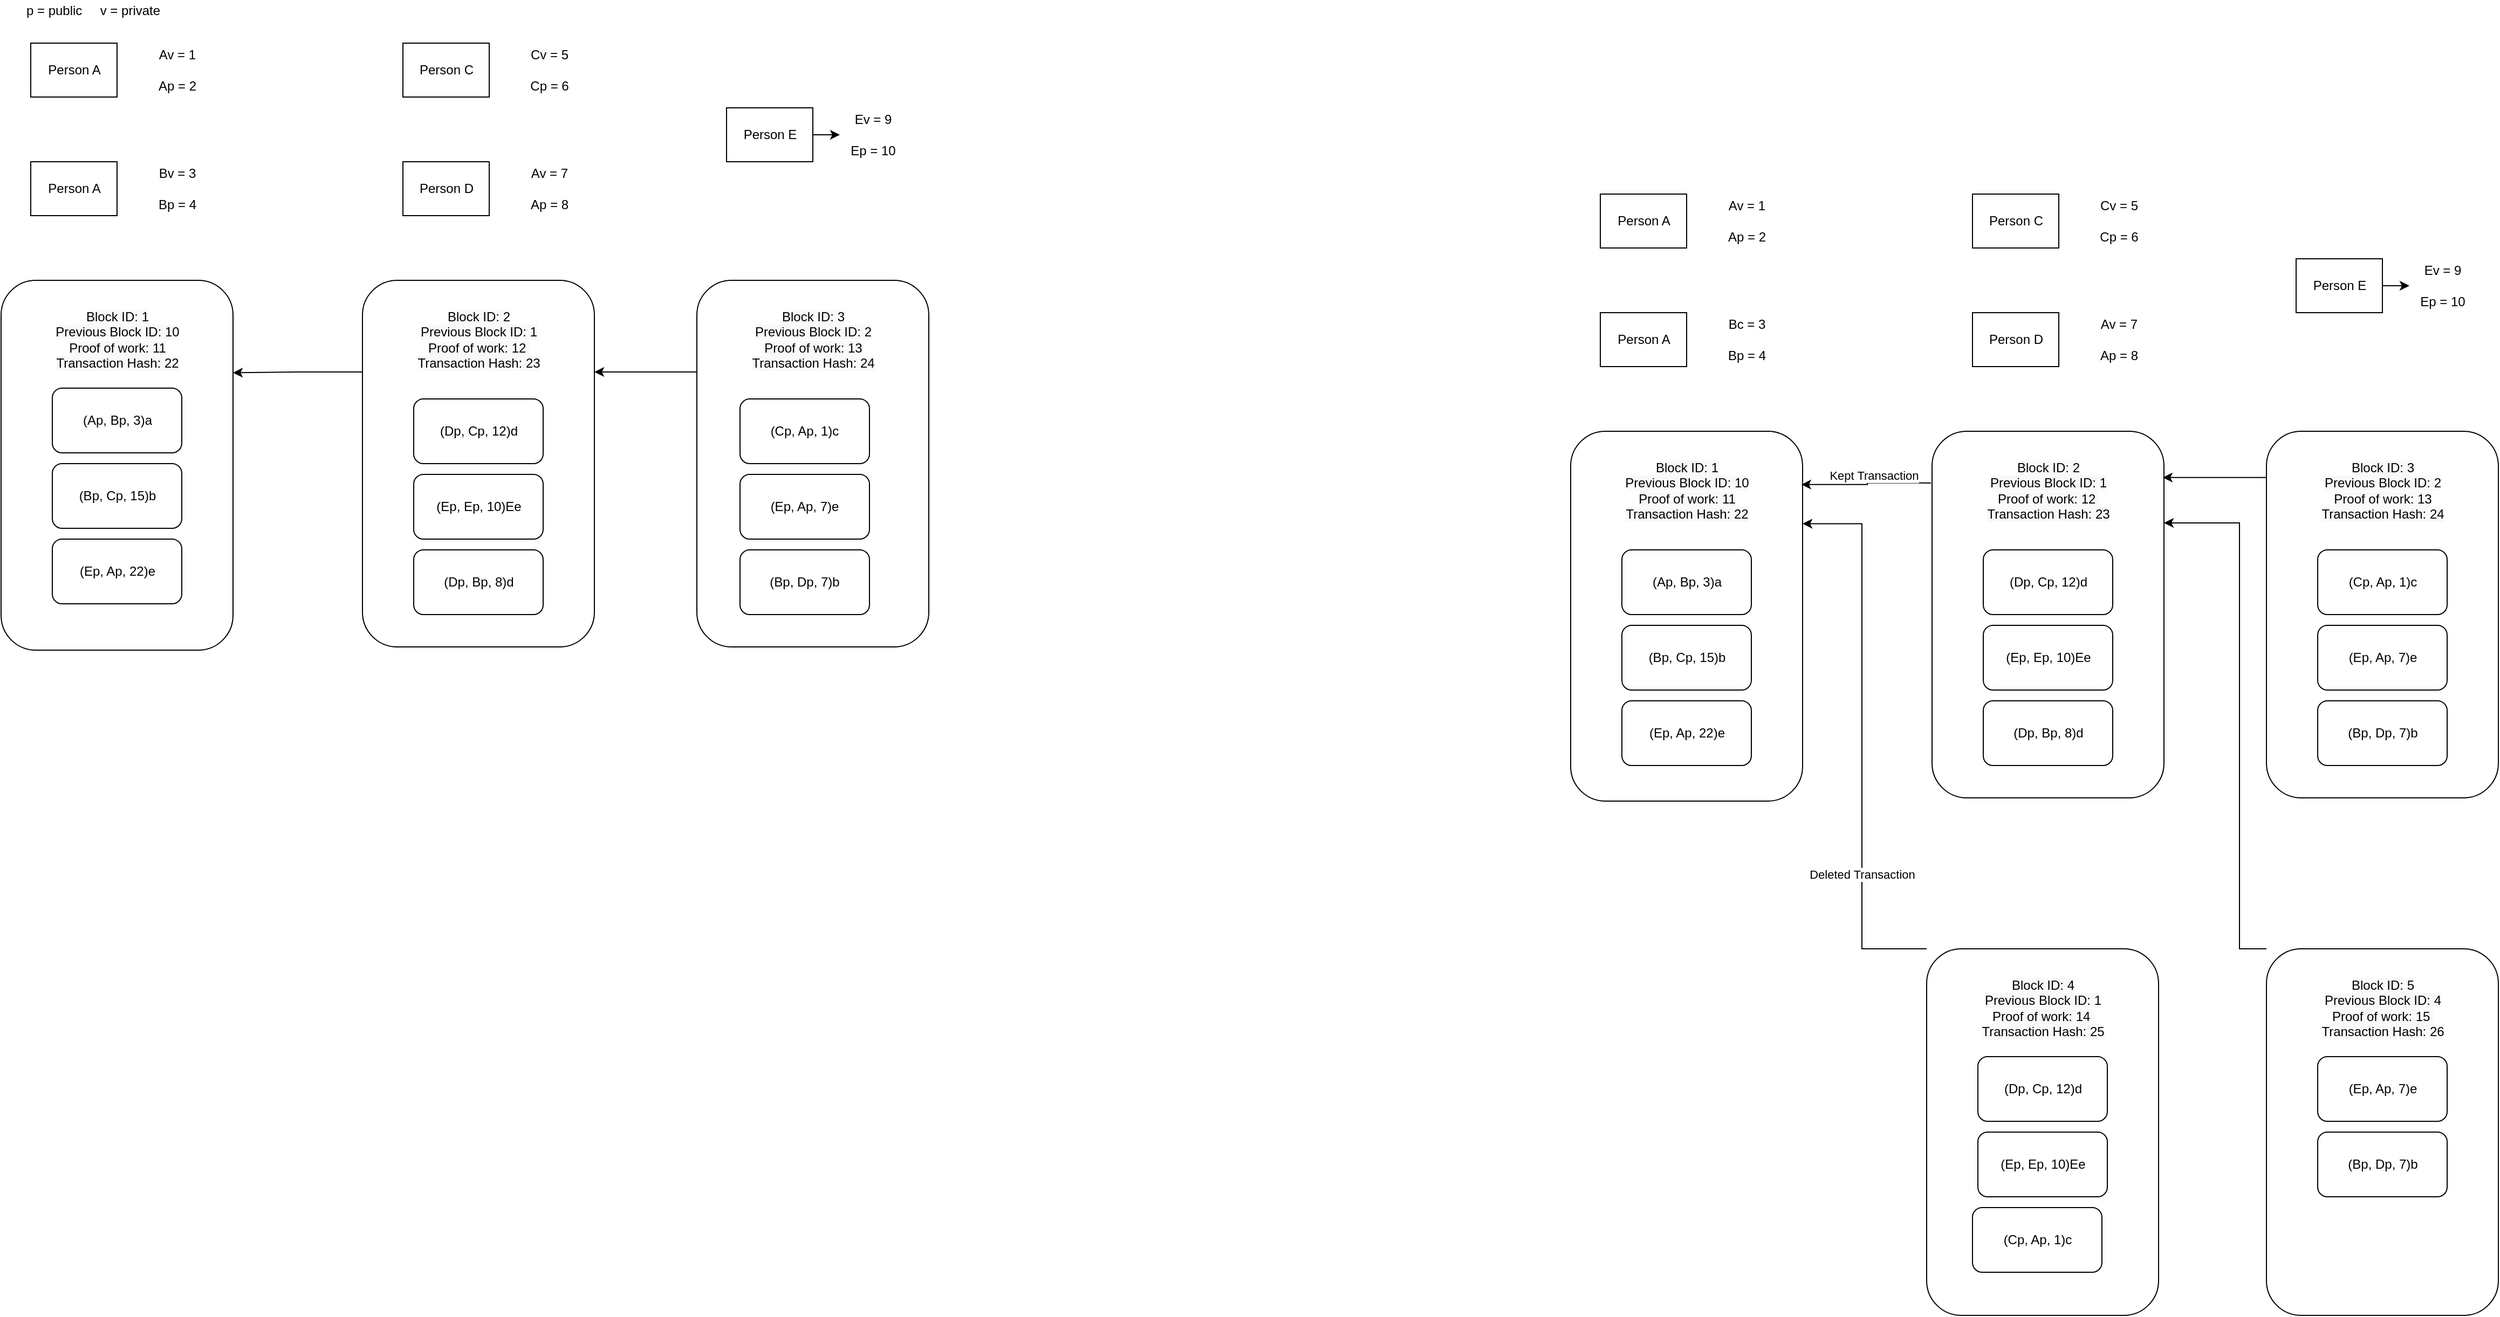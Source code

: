 <mxfile version="17.2.4" type="device"><diagram id="esl3SIWK9wzTaJcVB8DP" name="Page-1"><mxGraphModel dx="2017" dy="2406" grid="1" gridSize="10" guides="1" tooltips="1" connect="1" arrows="1" fold="1" page="1" pageScale="1" pageWidth="850" pageHeight="1100" math="0" shadow="0"><root><mxCell id="0"/><mxCell id="1" parent="0"/><mxCell id="A70os_nS2OeikFC3RXGO-1" value="" style="rounded=1;whiteSpace=wrap;html=1;rotation=0;" vertex="1" parent="1"><mxGeometry x="185" y="560" width="215" height="343" as="geometry"/></mxCell><mxCell id="A70os_nS2OeikFC3RXGO-6" value="&lt;span style=&quot;color: rgb(0 , 0 , 0) ; font-family: &amp;#34;helvetica&amp;#34; ; font-size: 12px ; font-style: normal ; font-weight: 400 ; letter-spacing: normal ; text-align: center ; text-indent: 0px ; text-transform: none ; word-spacing: 0px ; background-color: rgb(248 , 249 , 250) ; display: inline ; float: none&quot;&gt;Block ID: 1&lt;/span&gt;&lt;br style=&quot;color: rgb(0 , 0 , 0) ; font-family: &amp;#34;helvetica&amp;#34; ; font-size: 12px ; font-style: normal ; font-weight: 400 ; letter-spacing: normal ; text-align: center ; text-indent: 0px ; text-transform: none ; word-spacing: 0px ; background-color: rgb(248 , 249 , 250)&quot;&gt;&lt;span style=&quot;color: rgb(0 , 0 , 0) ; font-family: &amp;#34;helvetica&amp;#34; ; font-size: 12px ; font-style: normal ; font-weight: 400 ; letter-spacing: normal ; text-align: center ; text-indent: 0px ; text-transform: none ; word-spacing: 0px ; background-color: rgb(248 , 249 , 250) ; display: inline ; float: none&quot;&gt;Previous Block ID: 10&lt;/span&gt;&lt;br style=&quot;color: rgb(0 , 0 , 0) ; font-family: &amp;#34;helvetica&amp;#34; ; font-size: 12px ; font-style: normal ; font-weight: 400 ; letter-spacing: normal ; text-align: center ; text-indent: 0px ; text-transform: none ; word-spacing: 0px ; background-color: rgb(248 , 249 , 250)&quot;&gt;&lt;span style=&quot;color: rgb(0 , 0 , 0) ; font-family: &amp;#34;helvetica&amp;#34; ; font-size: 12px ; font-style: normal ; font-weight: 400 ; letter-spacing: normal ; text-align: center ; text-indent: 0px ; text-transform: none ; word-spacing: 0px ; background-color: rgb(248 , 249 , 250) ; display: inline ; float: none&quot;&gt;Proof of work: 11&lt;/span&gt;&lt;br style=&quot;color: rgb(0 , 0 , 0) ; font-family: &amp;#34;helvetica&amp;#34; ; font-size: 12px ; font-style: normal ; font-weight: 400 ; letter-spacing: normal ; text-align: center ; text-indent: 0px ; text-transform: none ; word-spacing: 0px ; background-color: rgb(248 , 249 , 250)&quot;&gt;&lt;span style=&quot;color: rgb(0 , 0 , 0) ; font-family: &amp;#34;helvetica&amp;#34; ; font-size: 12px ; font-style: normal ; font-weight: 400 ; letter-spacing: normal ; text-align: center ; text-indent: 0px ; text-transform: none ; word-spacing: 0px ; background-color: rgb(248 , 249 , 250) ; display: inline ; float: none&quot;&gt;Transaction Hash: 22&lt;/span&gt;" style="text;html=1;strokeColor=none;fillColor=none;align=center;verticalAlign=middle;whiteSpace=wrap;rounded=0;" vertex="1" parent="1"><mxGeometry x="202.5" y="570" width="180" height="90" as="geometry"/></mxCell><mxCell id="A70os_nS2OeikFC3RXGO-72" style="edgeStyle=orthogonalEdgeStyle;rounded=0;orthogonalLoop=1;jettySize=auto;html=1;exitX=0;exitY=0.25;exitDx=0;exitDy=0;entryX=1;entryY=0.25;entryDx=0;entryDy=0;" edge="1" parent="1" source="A70os_nS2OeikFC3RXGO-7" target="A70os_nS2OeikFC3RXGO-1"><mxGeometry relative="1" as="geometry"><Array as="points"/></mxGeometry></mxCell><mxCell id="A70os_nS2OeikFC3RXGO-7" value="" style="rounded=1;whiteSpace=wrap;html=1;rotation=0;" vertex="1" parent="1"><mxGeometry x="520" y="560" width="215" height="340" as="geometry"/></mxCell><mxCell id="A70os_nS2OeikFC3RXGO-12" value="&lt;span style=&quot;color: rgb(0 , 0 , 0) ; font-family: &amp;#34;helvetica&amp;#34; ; font-size: 12px ; font-style: normal ; font-weight: 400 ; letter-spacing: normal ; text-align: center ; text-indent: 0px ; text-transform: none ; word-spacing: 0px ; background-color: rgb(248 , 249 , 250) ; display: inline ; float: none&quot;&gt;Block ID: 2&lt;/span&gt;&lt;br style=&quot;color: rgb(0 , 0 , 0) ; font-family: &amp;#34;helvetica&amp;#34; ; font-size: 12px ; font-style: normal ; font-weight: 400 ; letter-spacing: normal ; text-align: center ; text-indent: 0px ; text-transform: none ; word-spacing: 0px ; background-color: rgb(248 , 249 , 250)&quot;&gt;&lt;span style=&quot;color: rgb(0 , 0 , 0) ; font-family: &amp;#34;helvetica&amp;#34; ; font-size: 12px ; font-style: normal ; font-weight: 400 ; letter-spacing: normal ; text-align: center ; text-indent: 0px ; text-transform: none ; word-spacing: 0px ; background-color: rgb(248 , 249 , 250) ; display: inline ; float: none&quot;&gt;Previous Block ID: 1&lt;/span&gt;&lt;br style=&quot;color: rgb(0 , 0 , 0) ; font-family: &amp;#34;helvetica&amp;#34; ; font-size: 12px ; font-style: normal ; font-weight: 400 ; letter-spacing: normal ; text-align: center ; text-indent: 0px ; text-transform: none ; word-spacing: 0px ; background-color: rgb(248 , 249 , 250)&quot;&gt;&lt;span style=&quot;color: rgb(0 , 0 , 0) ; font-family: &amp;#34;helvetica&amp;#34; ; font-size: 12px ; font-style: normal ; font-weight: 400 ; letter-spacing: normal ; text-align: center ; text-indent: 0px ; text-transform: none ; word-spacing: 0px ; background-color: rgb(248 , 249 , 250) ; display: inline ; float: none&quot;&gt;Proof of work: 12&amp;nbsp;&lt;/span&gt;&lt;br style=&quot;color: rgb(0 , 0 , 0) ; font-family: &amp;#34;helvetica&amp;#34; ; font-size: 12px ; font-style: normal ; font-weight: 400 ; letter-spacing: normal ; text-align: center ; text-indent: 0px ; text-transform: none ; word-spacing: 0px ; background-color: rgb(248 , 249 , 250)&quot;&gt;&lt;span style=&quot;color: rgb(0 , 0 , 0) ; font-family: &amp;#34;helvetica&amp;#34; ; font-size: 12px ; font-style: normal ; font-weight: 400 ; letter-spacing: normal ; text-align: center ; text-indent: 0px ; text-transform: none ; word-spacing: 0px ; background-color: rgb(248 , 249 , 250) ; display: inline ; float: none&quot;&gt;Transaction Hash: 23&lt;/span&gt;" style="text;html=1;strokeColor=none;fillColor=none;align=center;verticalAlign=middle;whiteSpace=wrap;rounded=0;" vertex="1" parent="1"><mxGeometry x="537.5" y="570" width="180" height="90" as="geometry"/></mxCell><mxCell id="A70os_nS2OeikFC3RXGO-73" style="edgeStyle=orthogonalEdgeStyle;rounded=0;orthogonalLoop=1;jettySize=auto;html=1;exitX=0;exitY=0.25;exitDx=0;exitDy=0;entryX=1;entryY=0.25;entryDx=0;entryDy=0;" edge="1" parent="1" source="A70os_nS2OeikFC3RXGO-13" target="A70os_nS2OeikFC3RXGO-7"><mxGeometry relative="1" as="geometry"><Array as="points"/></mxGeometry></mxCell><mxCell id="A70os_nS2OeikFC3RXGO-13" value="" style="rounded=1;whiteSpace=wrap;html=1;rotation=0;" vertex="1" parent="1"><mxGeometry x="830" y="560" width="215" height="340" as="geometry"/></mxCell><mxCell id="A70os_nS2OeikFC3RXGO-18" value="&lt;span style=&quot;color: rgb(0 , 0 , 0) ; font-family: &amp;#34;helvetica&amp;#34; ; font-size: 12px ; font-style: normal ; font-weight: 400 ; letter-spacing: normal ; text-align: center ; text-indent: 0px ; text-transform: none ; word-spacing: 0px ; background-color: rgb(248 , 249 , 250) ; display: inline ; float: none&quot;&gt;Block ID: 3&lt;/span&gt;&lt;br style=&quot;color: rgb(0 , 0 , 0) ; font-family: &amp;#34;helvetica&amp;#34; ; font-size: 12px ; font-style: normal ; font-weight: 400 ; letter-spacing: normal ; text-align: center ; text-indent: 0px ; text-transform: none ; word-spacing: 0px ; background-color: rgb(248 , 249 , 250)&quot;&gt;&lt;span style=&quot;color: rgb(0 , 0 , 0) ; font-family: &amp;#34;helvetica&amp;#34; ; font-size: 12px ; font-style: normal ; font-weight: 400 ; letter-spacing: normal ; text-align: center ; text-indent: 0px ; text-transform: none ; word-spacing: 0px ; background-color: rgb(248 , 249 , 250) ; display: inline ; float: none&quot;&gt;Previous Block ID: 2&lt;/span&gt;&lt;br style=&quot;color: rgb(0 , 0 , 0) ; font-family: &amp;#34;helvetica&amp;#34; ; font-size: 12px ; font-style: normal ; font-weight: 400 ; letter-spacing: normal ; text-align: center ; text-indent: 0px ; text-transform: none ; word-spacing: 0px ; background-color: rgb(248 , 249 , 250)&quot;&gt;&lt;span style=&quot;color: rgb(0 , 0 , 0) ; font-family: &amp;#34;helvetica&amp;#34; ; font-size: 12px ; font-style: normal ; font-weight: 400 ; letter-spacing: normal ; text-align: center ; text-indent: 0px ; text-transform: none ; word-spacing: 0px ; background-color: rgb(248 , 249 , 250) ; display: inline ; float: none&quot;&gt;Proof of work: 13&lt;/span&gt;&lt;br style=&quot;color: rgb(0 , 0 , 0) ; font-family: &amp;#34;helvetica&amp;#34; ; font-size: 12px ; font-style: normal ; font-weight: 400 ; letter-spacing: normal ; text-align: center ; text-indent: 0px ; text-transform: none ; word-spacing: 0px ; background-color: rgb(248 , 249 , 250)&quot;&gt;&lt;span style=&quot;color: rgb(0 , 0 , 0) ; font-family: &amp;#34;helvetica&amp;#34; ; font-size: 12px ; font-style: normal ; font-weight: 400 ; letter-spacing: normal ; text-align: center ; text-indent: 0px ; text-transform: none ; word-spacing: 0px ; background-color: rgb(248 , 249 , 250) ; display: inline ; float: none&quot;&gt;Transaction Hash: 24&lt;/span&gt;" style="text;html=1;strokeColor=none;fillColor=none;align=center;verticalAlign=middle;whiteSpace=wrap;rounded=0;" vertex="1" parent="1"><mxGeometry x="847.5" y="570" width="180" height="90" as="geometry"/></mxCell><mxCell id="A70os_nS2OeikFC3RXGO-19" value="Person A" style="rounded=0;whiteSpace=wrap;html=1;" vertex="1" parent="1"><mxGeometry x="212.5" y="340" width="80" height="50" as="geometry"/></mxCell><mxCell id="A70os_nS2OeikFC3RXGO-20" value="Person A" style="rounded=0;whiteSpace=wrap;html=1;" vertex="1" parent="1"><mxGeometry x="212.5" y="450" width="80" height="50" as="geometry"/></mxCell><mxCell id="A70os_nS2OeikFC3RXGO-21" value="Av = 1&lt;br&gt;&lt;br&gt;Ap = 2" style="text;html=1;align=center;verticalAlign=middle;resizable=0;points=[];autosize=1;strokeColor=none;fillColor=none;" vertex="1" parent="1"><mxGeometry x="322.5" y="340" width="50" height="50" as="geometry"/></mxCell><mxCell id="A70os_nS2OeikFC3RXGO-22" value="Bv = 3&lt;br&gt;&lt;br&gt;Bp = 4" style="text;html=1;align=center;verticalAlign=middle;resizable=0;points=[];autosize=1;strokeColor=none;fillColor=none;" vertex="1" parent="1"><mxGeometry x="322.5" y="450" width="50" height="50" as="geometry"/></mxCell><mxCell id="A70os_nS2OeikFC3RXGO-24" value="Person C" style="rounded=0;whiteSpace=wrap;html=1;" vertex="1" parent="1"><mxGeometry x="557.5" y="340" width="80" height="50" as="geometry"/></mxCell><mxCell id="A70os_nS2OeikFC3RXGO-25" value="Cv = 5&lt;br&gt;&lt;br&gt;Cp = 6" style="text;html=1;align=center;verticalAlign=middle;resizable=0;points=[];autosize=1;strokeColor=none;fillColor=none;" vertex="1" parent="1"><mxGeometry x="667.5" y="340" width="50" height="50" as="geometry"/></mxCell><mxCell id="A70os_nS2OeikFC3RXGO-26" value="Person D" style="rounded=0;whiteSpace=wrap;html=1;" vertex="1" parent="1"><mxGeometry x="557.5" y="450" width="80" height="50" as="geometry"/></mxCell><mxCell id="A70os_nS2OeikFC3RXGO-27" value="Av = 7&lt;br&gt;&lt;br&gt;Ap = 8" style="text;html=1;align=center;verticalAlign=middle;resizable=0;points=[];autosize=1;strokeColor=none;fillColor=none;" vertex="1" parent="1"><mxGeometry x="667.5" y="450" width="50" height="50" as="geometry"/></mxCell><mxCell id="A70os_nS2OeikFC3RXGO-31" value="" style="edgeStyle=orthogonalEdgeStyle;rounded=0;orthogonalLoop=1;jettySize=auto;html=1;" edge="1" parent="1" source="A70os_nS2OeikFC3RXGO-29" target="A70os_nS2OeikFC3RXGO-30"><mxGeometry relative="1" as="geometry"/></mxCell><mxCell id="A70os_nS2OeikFC3RXGO-29" value="Person E" style="rounded=0;whiteSpace=wrap;html=1;" vertex="1" parent="1"><mxGeometry x="857.5" y="400" width="80" height="50" as="geometry"/></mxCell><mxCell id="A70os_nS2OeikFC3RXGO-30" value="Ev = 9&lt;br&gt;&lt;br&gt;Ep = 10" style="text;html=1;align=center;verticalAlign=middle;resizable=0;points=[];autosize=1;strokeColor=none;fillColor=none;" vertex="1" parent="1"><mxGeometry x="962.5" y="400" width="60" height="50" as="geometry"/></mxCell><mxCell id="A70os_nS2OeikFC3RXGO-32" value="" style="rounded=1;whiteSpace=wrap;html=1;rotation=0;" vertex="1" parent="1"><mxGeometry x="1640" y="700" width="215" height="343" as="geometry"/></mxCell><mxCell id="A70os_nS2OeikFC3RXGO-33" value="(Ap, Bp, 3)a" style="rounded=1;whiteSpace=wrap;html=1;" vertex="1" parent="1"><mxGeometry x="1687.5" y="810" width="120" height="60" as="geometry"/></mxCell><mxCell id="A70os_nS2OeikFC3RXGO-34" value="(Bp, Cp, 15)b" style="rounded=1;whiteSpace=wrap;html=1;" vertex="1" parent="1"><mxGeometry x="1687.5" y="880" width="120" height="60" as="geometry"/></mxCell><mxCell id="A70os_nS2OeikFC3RXGO-35" value="(Ep, Ap, 22)e" style="rounded=1;whiteSpace=wrap;html=1;" vertex="1" parent="1"><mxGeometry x="1687.5" y="950" width="120" height="60" as="geometry"/></mxCell><mxCell id="A70os_nS2OeikFC3RXGO-36" value="&lt;span style=&quot;color: rgb(0 , 0 , 0) ; font-family: &amp;#34;helvetica&amp;#34; ; font-size: 12px ; font-style: normal ; font-weight: 400 ; letter-spacing: normal ; text-align: center ; text-indent: 0px ; text-transform: none ; word-spacing: 0px ; background-color: rgb(248 , 249 , 250) ; display: inline ; float: none&quot;&gt;Block ID: 1&lt;/span&gt;&lt;br style=&quot;color: rgb(0 , 0 , 0) ; font-family: &amp;#34;helvetica&amp;#34; ; font-size: 12px ; font-style: normal ; font-weight: 400 ; letter-spacing: normal ; text-align: center ; text-indent: 0px ; text-transform: none ; word-spacing: 0px ; background-color: rgb(248 , 249 , 250)&quot;&gt;&lt;span style=&quot;color: rgb(0 , 0 , 0) ; font-family: &amp;#34;helvetica&amp;#34; ; font-size: 12px ; font-style: normal ; font-weight: 400 ; letter-spacing: normal ; text-align: center ; text-indent: 0px ; text-transform: none ; word-spacing: 0px ; background-color: rgb(248 , 249 , 250) ; display: inline ; float: none&quot;&gt;Previous Block ID: 10&lt;/span&gt;&lt;br style=&quot;color: rgb(0 , 0 , 0) ; font-family: &amp;#34;helvetica&amp;#34; ; font-size: 12px ; font-style: normal ; font-weight: 400 ; letter-spacing: normal ; text-align: center ; text-indent: 0px ; text-transform: none ; word-spacing: 0px ; background-color: rgb(248 , 249 , 250)&quot;&gt;&lt;span style=&quot;color: rgb(0 , 0 , 0) ; font-family: &amp;#34;helvetica&amp;#34; ; font-size: 12px ; font-style: normal ; font-weight: 400 ; letter-spacing: normal ; text-align: center ; text-indent: 0px ; text-transform: none ; word-spacing: 0px ; background-color: rgb(248 , 249 , 250) ; display: inline ; float: none&quot;&gt;Proof of work: 11&lt;/span&gt;&lt;br style=&quot;color: rgb(0 , 0 , 0) ; font-family: &amp;#34;helvetica&amp;#34; ; font-size: 12px ; font-style: normal ; font-weight: 400 ; letter-spacing: normal ; text-align: center ; text-indent: 0px ; text-transform: none ; word-spacing: 0px ; background-color: rgb(248 , 249 , 250)&quot;&gt;&lt;span style=&quot;color: rgb(0 , 0 , 0) ; font-family: &amp;#34;helvetica&amp;#34; ; font-size: 12px ; font-style: normal ; font-weight: 400 ; letter-spacing: normal ; text-align: center ; text-indent: 0px ; text-transform: none ; word-spacing: 0px ; background-color: rgb(248 , 249 , 250) ; display: inline ; float: none&quot;&gt;Transaction Hash: 22&lt;/span&gt;" style="text;html=1;strokeColor=none;fillColor=none;align=center;verticalAlign=middle;whiteSpace=wrap;rounded=0;" vertex="1" parent="1"><mxGeometry x="1657.5" y="710" width="180" height="90" as="geometry"/></mxCell><mxCell id="A70os_nS2OeikFC3RXGO-69" style="edgeStyle=orthogonalEdgeStyle;rounded=0;orthogonalLoop=1;jettySize=auto;html=1;exitX=-0.005;exitY=0.141;exitDx=0;exitDy=0;entryX=0.995;entryY=0.144;entryDx=0;entryDy=0;entryPerimeter=0;exitPerimeter=0;" edge="1" parent="1" source="A70os_nS2OeikFC3RXGO-37" target="A70os_nS2OeikFC3RXGO-32"><mxGeometry relative="1" as="geometry"><Array as="points"/></mxGeometry></mxCell><mxCell id="A70os_nS2OeikFC3RXGO-75" value="Kept Transaction" style="edgeLabel;html=1;align=center;verticalAlign=middle;resizable=0;points=[];" vertex="1" connectable="0" parent="A70os_nS2OeikFC3RXGO-69"><mxGeometry x="0.123" y="-7" relative="1" as="geometry"><mxPoint x="13" y="-2" as="offset"/></mxGeometry></mxCell><mxCell id="A70os_nS2OeikFC3RXGO-37" value="" style="rounded=1;whiteSpace=wrap;html=1;rotation=0;" vertex="1" parent="1"><mxGeometry x="1975" y="700" width="215" height="340" as="geometry"/></mxCell><mxCell id="A70os_nS2OeikFC3RXGO-38" value="(Dp, Cp, 12)d" style="rounded=1;whiteSpace=wrap;html=1;" vertex="1" parent="1"><mxGeometry x="2022.5" y="810" width="120" height="60" as="geometry"/></mxCell><mxCell id="A70os_nS2OeikFC3RXGO-39" value="(Ep, Ep, 10)Ee" style="rounded=1;whiteSpace=wrap;html=1;" vertex="1" parent="1"><mxGeometry x="2022.5" y="880" width="120" height="60" as="geometry"/></mxCell><mxCell id="A70os_nS2OeikFC3RXGO-40" value="(Dp, Bp, 8)d" style="rounded=1;whiteSpace=wrap;html=1;" vertex="1" parent="1"><mxGeometry x="2022.5" y="950" width="120" height="60" as="geometry"/></mxCell><mxCell id="A70os_nS2OeikFC3RXGO-41" value="&lt;span style=&quot;color: rgb(0 , 0 , 0) ; font-family: &amp;#34;helvetica&amp;#34; ; font-size: 12px ; font-style: normal ; font-weight: 400 ; letter-spacing: normal ; text-align: center ; text-indent: 0px ; text-transform: none ; word-spacing: 0px ; background-color: rgb(248 , 249 , 250) ; display: inline ; float: none&quot;&gt;Block ID: 2&lt;/span&gt;&lt;br style=&quot;color: rgb(0 , 0 , 0) ; font-family: &amp;#34;helvetica&amp;#34; ; font-size: 12px ; font-style: normal ; font-weight: 400 ; letter-spacing: normal ; text-align: center ; text-indent: 0px ; text-transform: none ; word-spacing: 0px ; background-color: rgb(248 , 249 , 250)&quot;&gt;&lt;span style=&quot;color: rgb(0 , 0 , 0) ; font-family: &amp;#34;helvetica&amp;#34; ; font-size: 12px ; font-style: normal ; font-weight: 400 ; letter-spacing: normal ; text-align: center ; text-indent: 0px ; text-transform: none ; word-spacing: 0px ; background-color: rgb(248 , 249 , 250) ; display: inline ; float: none&quot;&gt;Previous Block ID: 1&lt;/span&gt;&lt;br style=&quot;color: rgb(0 , 0 , 0) ; font-family: &amp;#34;helvetica&amp;#34; ; font-size: 12px ; font-style: normal ; font-weight: 400 ; letter-spacing: normal ; text-align: center ; text-indent: 0px ; text-transform: none ; word-spacing: 0px ; background-color: rgb(248 , 249 , 250)&quot;&gt;&lt;span style=&quot;color: rgb(0 , 0 , 0) ; font-family: &amp;#34;helvetica&amp;#34; ; font-size: 12px ; font-style: normal ; font-weight: 400 ; letter-spacing: normal ; text-align: center ; text-indent: 0px ; text-transform: none ; word-spacing: 0px ; background-color: rgb(248 , 249 , 250) ; display: inline ; float: none&quot;&gt;Proof of work: 12&amp;nbsp;&lt;/span&gt;&lt;br style=&quot;color: rgb(0 , 0 , 0) ; font-family: &amp;#34;helvetica&amp;#34; ; font-size: 12px ; font-style: normal ; font-weight: 400 ; letter-spacing: normal ; text-align: center ; text-indent: 0px ; text-transform: none ; word-spacing: 0px ; background-color: rgb(248 , 249 , 250)&quot;&gt;&lt;span style=&quot;color: rgb(0 , 0 , 0) ; font-family: &amp;#34;helvetica&amp;#34; ; font-size: 12px ; font-style: normal ; font-weight: 400 ; letter-spacing: normal ; text-align: center ; text-indent: 0px ; text-transform: none ; word-spacing: 0px ; background-color: rgb(248 , 249 , 250) ; display: inline ; float: none&quot;&gt;Transaction Hash: 23&lt;/span&gt;" style="text;html=1;strokeColor=none;fillColor=none;align=center;verticalAlign=middle;whiteSpace=wrap;rounded=0;" vertex="1" parent="1"><mxGeometry x="1992.5" y="710" width="180" height="90" as="geometry"/></mxCell><mxCell id="A70os_nS2OeikFC3RXGO-71" style="edgeStyle=orthogonalEdgeStyle;rounded=0;orthogonalLoop=1;jettySize=auto;html=1;exitX=0;exitY=0.126;exitDx=0;exitDy=0;entryX=0.995;entryY=0.126;entryDx=0;entryDy=0;entryPerimeter=0;exitPerimeter=0;" edge="1" parent="1" source="A70os_nS2OeikFC3RXGO-42" target="A70os_nS2OeikFC3RXGO-37"><mxGeometry relative="1" as="geometry"/></mxCell><mxCell id="A70os_nS2OeikFC3RXGO-42" value="" style="rounded=1;whiteSpace=wrap;html=1;rotation=0;" vertex="1" parent="1"><mxGeometry x="2285" y="700" width="215" height="340" as="geometry"/></mxCell><mxCell id="A70os_nS2OeikFC3RXGO-43" value="(Cp, Ap, 1)c" style="rounded=1;whiteSpace=wrap;html=1;" vertex="1" parent="1"><mxGeometry x="2332.5" y="810" width="120" height="60" as="geometry"/></mxCell><mxCell id="A70os_nS2OeikFC3RXGO-44" value="(Ep, Ap, 7)e" style="rounded=1;whiteSpace=wrap;html=1;" vertex="1" parent="1"><mxGeometry x="2332.5" y="880" width="120" height="60" as="geometry"/></mxCell><mxCell id="A70os_nS2OeikFC3RXGO-45" value="(Bp, Dp, 7)b" style="rounded=1;whiteSpace=wrap;html=1;" vertex="1" parent="1"><mxGeometry x="2332.5" y="950" width="120" height="60" as="geometry"/></mxCell><mxCell id="A70os_nS2OeikFC3RXGO-46" value="&lt;span style=&quot;color: rgb(0 , 0 , 0) ; font-family: &amp;#34;helvetica&amp;#34; ; font-size: 12px ; font-style: normal ; font-weight: 400 ; letter-spacing: normal ; text-align: center ; text-indent: 0px ; text-transform: none ; word-spacing: 0px ; background-color: rgb(248 , 249 , 250) ; display: inline ; float: none&quot;&gt;Block ID: 3&lt;/span&gt;&lt;br style=&quot;color: rgb(0 , 0 , 0) ; font-family: &amp;#34;helvetica&amp;#34; ; font-size: 12px ; font-style: normal ; font-weight: 400 ; letter-spacing: normal ; text-align: center ; text-indent: 0px ; text-transform: none ; word-spacing: 0px ; background-color: rgb(248 , 249 , 250)&quot;&gt;&lt;span style=&quot;color: rgb(0 , 0 , 0) ; font-family: &amp;#34;helvetica&amp;#34; ; font-size: 12px ; font-style: normal ; font-weight: 400 ; letter-spacing: normal ; text-align: center ; text-indent: 0px ; text-transform: none ; word-spacing: 0px ; background-color: rgb(248 , 249 , 250) ; display: inline ; float: none&quot;&gt;Previous Block ID: 2&lt;/span&gt;&lt;br style=&quot;color: rgb(0 , 0 , 0) ; font-family: &amp;#34;helvetica&amp;#34; ; font-size: 12px ; font-style: normal ; font-weight: 400 ; letter-spacing: normal ; text-align: center ; text-indent: 0px ; text-transform: none ; word-spacing: 0px ; background-color: rgb(248 , 249 , 250)&quot;&gt;&lt;span style=&quot;color: rgb(0 , 0 , 0) ; font-family: &amp;#34;helvetica&amp;#34; ; font-size: 12px ; font-style: normal ; font-weight: 400 ; letter-spacing: normal ; text-align: center ; text-indent: 0px ; text-transform: none ; word-spacing: 0px ; background-color: rgb(248 , 249 , 250) ; display: inline ; float: none&quot;&gt;Proof of work: 13&lt;/span&gt;&lt;br style=&quot;color: rgb(0 , 0 , 0) ; font-family: &amp;#34;helvetica&amp;#34; ; font-size: 12px ; font-style: normal ; font-weight: 400 ; letter-spacing: normal ; text-align: center ; text-indent: 0px ; text-transform: none ; word-spacing: 0px ; background-color: rgb(248 , 249 , 250)&quot;&gt;&lt;span style=&quot;color: rgb(0 , 0 , 0) ; font-family: &amp;#34;helvetica&amp;#34; ; font-size: 12px ; font-style: normal ; font-weight: 400 ; letter-spacing: normal ; text-align: center ; text-indent: 0px ; text-transform: none ; word-spacing: 0px ; background-color: rgb(248 , 249 , 250) ; display: inline ; float: none&quot;&gt;Transaction Hash: 24&lt;/span&gt;" style="text;html=1;strokeColor=none;fillColor=none;align=center;verticalAlign=middle;whiteSpace=wrap;rounded=0;" vertex="1" parent="1"><mxGeometry x="2302.5" y="710" width="180" height="90" as="geometry"/></mxCell><mxCell id="A70os_nS2OeikFC3RXGO-47" value="Person A" style="rounded=0;whiteSpace=wrap;html=1;" vertex="1" parent="1"><mxGeometry x="1667.5" y="480" width="80" height="50" as="geometry"/></mxCell><mxCell id="A70os_nS2OeikFC3RXGO-48" value="Person A" style="rounded=0;whiteSpace=wrap;html=1;" vertex="1" parent="1"><mxGeometry x="1667.5" y="590" width="80" height="50" as="geometry"/></mxCell><mxCell id="A70os_nS2OeikFC3RXGO-49" value="Av = 1&lt;br&gt;&lt;br&gt;Ap = 2" style="text;html=1;align=center;verticalAlign=middle;resizable=0;points=[];autosize=1;strokeColor=none;fillColor=none;" vertex="1" parent="1"><mxGeometry x="1777.5" y="480" width="50" height="50" as="geometry"/></mxCell><mxCell id="A70os_nS2OeikFC3RXGO-50" value="Bc = 3&lt;br&gt;&lt;br&gt;Bp = 4" style="text;html=1;align=center;verticalAlign=middle;resizable=0;points=[];autosize=1;strokeColor=none;fillColor=none;" vertex="1" parent="1"><mxGeometry x="1777.5" y="590" width="50" height="50" as="geometry"/></mxCell><mxCell id="A70os_nS2OeikFC3RXGO-51" value="Person C" style="rounded=0;whiteSpace=wrap;html=1;" vertex="1" parent="1"><mxGeometry x="2012.5" y="480" width="80" height="50" as="geometry"/></mxCell><mxCell id="A70os_nS2OeikFC3RXGO-52" value="Cv = 5&lt;br&gt;&lt;br&gt;Cp = 6" style="text;html=1;align=center;verticalAlign=middle;resizable=0;points=[];autosize=1;strokeColor=none;fillColor=none;" vertex="1" parent="1"><mxGeometry x="2122.5" y="480" width="50" height="50" as="geometry"/></mxCell><mxCell id="A70os_nS2OeikFC3RXGO-53" value="Person D" style="rounded=0;whiteSpace=wrap;html=1;" vertex="1" parent="1"><mxGeometry x="2012.5" y="590" width="80" height="50" as="geometry"/></mxCell><mxCell id="A70os_nS2OeikFC3RXGO-54" value="Av = 7&lt;br&gt;&lt;br&gt;Ap = 8" style="text;html=1;align=center;verticalAlign=middle;resizable=0;points=[];autosize=1;strokeColor=none;fillColor=none;" vertex="1" parent="1"><mxGeometry x="2122.5" y="590" width="50" height="50" as="geometry"/></mxCell><mxCell id="A70os_nS2OeikFC3RXGO-55" value="" style="edgeStyle=orthogonalEdgeStyle;rounded=0;orthogonalLoop=1;jettySize=auto;html=1;" edge="1" parent="1" source="A70os_nS2OeikFC3RXGO-56" target="A70os_nS2OeikFC3RXGO-57"><mxGeometry relative="1" as="geometry"/></mxCell><mxCell id="A70os_nS2OeikFC3RXGO-56" value="Person E" style="rounded=0;whiteSpace=wrap;html=1;" vertex="1" parent="1"><mxGeometry x="2312.5" y="540" width="80" height="50" as="geometry"/></mxCell><mxCell id="A70os_nS2OeikFC3RXGO-57" value="Ev = 9&lt;br&gt;&lt;br&gt;Ep = 10" style="text;html=1;align=center;verticalAlign=middle;resizable=0;points=[];autosize=1;strokeColor=none;fillColor=none;" vertex="1" parent="1"><mxGeometry x="2417.5" y="540" width="60" height="50" as="geometry"/></mxCell><mxCell id="A70os_nS2OeikFC3RXGO-68" style="edgeStyle=orthogonalEdgeStyle;rounded=0;orthogonalLoop=1;jettySize=auto;html=1;exitX=0;exitY=0;exitDx=0;exitDy=0;entryX=1;entryY=0.25;entryDx=0;entryDy=0;" edge="1" parent="1" source="A70os_nS2OeikFC3RXGO-58" target="A70os_nS2OeikFC3RXGO-32"><mxGeometry relative="1" as="geometry"><Array as="points"><mxPoint x="1910" y="1180"/><mxPoint x="1910" y="786"/></Array></mxGeometry></mxCell><mxCell id="A70os_nS2OeikFC3RXGO-74" value="Deleted Transaction" style="edgeLabel;html=1;align=center;verticalAlign=middle;resizable=0;points=[];" vertex="1" connectable="0" parent="A70os_nS2OeikFC3RXGO-68"><mxGeometry x="-0.494" relative="1" as="geometry"><mxPoint as="offset"/></mxGeometry></mxCell><mxCell id="A70os_nS2OeikFC3RXGO-58" value="" style="rounded=1;whiteSpace=wrap;html=1;rotation=0;" vertex="1" parent="1"><mxGeometry x="1970" y="1180" width="215" height="340" as="geometry"/></mxCell><mxCell id="A70os_nS2OeikFC3RXGO-62" value="&lt;span style=&quot;color: rgb(0 , 0 , 0) ; font-family: &amp;#34;helvetica&amp;#34; ; font-size: 12px ; font-style: normal ; font-weight: 400 ; letter-spacing: normal ; text-align: center ; text-indent: 0px ; text-transform: none ; word-spacing: 0px ; background-color: rgb(248 , 249 , 250) ; display: inline ; float: none&quot;&gt;Block ID: 4&lt;/span&gt;&lt;br style=&quot;color: rgb(0 , 0 , 0) ; font-family: &amp;#34;helvetica&amp;#34; ; font-size: 12px ; font-style: normal ; font-weight: 400 ; letter-spacing: normal ; text-align: center ; text-indent: 0px ; text-transform: none ; word-spacing: 0px ; background-color: rgb(248 , 249 , 250)&quot;&gt;&lt;span style=&quot;color: rgb(0 , 0 , 0) ; font-family: &amp;#34;helvetica&amp;#34; ; font-size: 12px ; font-style: normal ; font-weight: 400 ; letter-spacing: normal ; text-align: center ; text-indent: 0px ; text-transform: none ; word-spacing: 0px ; background-color: rgb(248 , 249 , 250) ; display: inline ; float: none&quot;&gt;Previous Block ID: 1&lt;/span&gt;&lt;br style=&quot;color: rgb(0 , 0 , 0) ; font-family: &amp;#34;helvetica&amp;#34; ; font-size: 12px ; font-style: normal ; font-weight: 400 ; letter-spacing: normal ; text-align: center ; text-indent: 0px ; text-transform: none ; word-spacing: 0px ; background-color: rgb(248 , 249 , 250)&quot;&gt;&lt;span style=&quot;color: rgb(0 , 0 , 0) ; font-family: &amp;#34;helvetica&amp;#34; ; font-size: 12px ; font-style: normal ; font-weight: 400 ; letter-spacing: normal ; text-align: center ; text-indent: 0px ; text-transform: none ; word-spacing: 0px ; background-color: rgb(248 , 249 , 250) ; display: inline ; float: none&quot;&gt;Proof of work: 14&amp;nbsp;&lt;/span&gt;&lt;br style=&quot;color: rgb(0 , 0 , 0) ; font-family: &amp;#34;helvetica&amp;#34; ; font-size: 12px ; font-style: normal ; font-weight: 400 ; letter-spacing: normal ; text-align: center ; text-indent: 0px ; text-transform: none ; word-spacing: 0px ; background-color: rgb(248 , 249 , 250)&quot;&gt;&lt;span style=&quot;color: rgb(0 , 0 , 0) ; font-family: &amp;#34;helvetica&amp;#34; ; font-size: 12px ; font-style: normal ; font-weight: 400 ; letter-spacing: normal ; text-align: center ; text-indent: 0px ; text-transform: none ; word-spacing: 0px ; background-color: rgb(248 , 249 , 250) ; display: inline ; float: none&quot;&gt;Transaction Hash: 25&lt;/span&gt;" style="text;html=1;strokeColor=none;fillColor=none;align=center;verticalAlign=middle;whiteSpace=wrap;rounded=0;" vertex="1" parent="1"><mxGeometry x="1987.5" y="1190" width="180" height="90" as="geometry"/></mxCell><mxCell id="A70os_nS2OeikFC3RXGO-70" style="edgeStyle=orthogonalEdgeStyle;rounded=0;orthogonalLoop=1;jettySize=auto;html=1;exitX=0;exitY=0;exitDx=0;exitDy=0;entryX=1;entryY=0.25;entryDx=0;entryDy=0;" edge="1" parent="1" source="A70os_nS2OeikFC3RXGO-63" target="A70os_nS2OeikFC3RXGO-37"><mxGeometry relative="1" as="geometry"><Array as="points"><mxPoint x="2260" y="1180"/><mxPoint x="2260" y="785"/></Array></mxGeometry></mxCell><mxCell id="A70os_nS2OeikFC3RXGO-63" value="" style="rounded=1;whiteSpace=wrap;html=1;rotation=0;" vertex="1" parent="1"><mxGeometry x="2285" y="1180" width="215" height="340" as="geometry"/></mxCell><mxCell id="A70os_nS2OeikFC3RXGO-67" value="&lt;span style=&quot;color: rgb(0 , 0 , 0) ; font-family: &amp;#34;helvetica&amp;#34; ; font-size: 12px ; font-style: normal ; font-weight: 400 ; letter-spacing: normal ; text-align: center ; text-indent: 0px ; text-transform: none ; word-spacing: 0px ; background-color: rgb(248 , 249 , 250) ; display: inline ; float: none&quot;&gt;Block ID: 5&lt;/span&gt;&lt;br style=&quot;color: rgb(0 , 0 , 0) ; font-family: &amp;#34;helvetica&amp;#34; ; font-size: 12px ; font-style: normal ; font-weight: 400 ; letter-spacing: normal ; text-align: center ; text-indent: 0px ; text-transform: none ; word-spacing: 0px ; background-color: rgb(248 , 249 , 250)&quot;&gt;&lt;span style=&quot;color: rgb(0 , 0 , 0) ; font-family: &amp;#34;helvetica&amp;#34; ; font-size: 12px ; font-style: normal ; font-weight: 400 ; letter-spacing: normal ; text-align: center ; text-indent: 0px ; text-transform: none ; word-spacing: 0px ; background-color: rgb(248 , 249 , 250) ; display: inline ; float: none&quot;&gt;Previous Block ID: 4&lt;/span&gt;&lt;br style=&quot;color: rgb(0 , 0 , 0) ; font-family: &amp;#34;helvetica&amp;#34; ; font-size: 12px ; font-style: normal ; font-weight: 400 ; letter-spacing: normal ; text-align: center ; text-indent: 0px ; text-transform: none ; word-spacing: 0px ; background-color: rgb(248 , 249 , 250)&quot;&gt;&lt;span style=&quot;color: rgb(0 , 0 , 0) ; font-family: &amp;#34;helvetica&amp;#34; ; font-size: 12px ; font-style: normal ; font-weight: 400 ; letter-spacing: normal ; text-align: center ; text-indent: 0px ; text-transform: none ; word-spacing: 0px ; background-color: rgb(248 , 249 , 250) ; display: inline ; float: none&quot;&gt;Proof of work: 15&amp;nbsp;&lt;/span&gt;&lt;br style=&quot;color: rgb(0 , 0 , 0) ; font-family: &amp;#34;helvetica&amp;#34; ; font-size: 12px ; font-style: normal ; font-weight: 400 ; letter-spacing: normal ; text-align: center ; text-indent: 0px ; text-transform: none ; word-spacing: 0px ; background-color: rgb(248 , 249 , 250)&quot;&gt;&lt;span style=&quot;color: rgb(0 , 0 , 0) ; font-family: &amp;#34;helvetica&amp;#34; ; font-size: 12px ; font-style: normal ; font-weight: 400 ; letter-spacing: normal ; text-align: center ; text-indent: 0px ; text-transform: none ; word-spacing: 0px ; background-color: rgb(248 , 249 , 250) ; display: inline ; float: none&quot;&gt;Transaction Hash: 26&lt;/span&gt;" style="text;html=1;strokeColor=none;fillColor=none;align=center;verticalAlign=middle;whiteSpace=wrap;rounded=0;" vertex="1" parent="1"><mxGeometry x="2302.5" y="1190" width="180" height="90" as="geometry"/></mxCell><mxCell id="A70os_nS2OeikFC3RXGO-76" value="p = public&amp;nbsp; &amp;nbsp; &amp;nbsp;v = private" style="text;html=1;align=center;verticalAlign=middle;resizable=0;points=[];autosize=1;strokeColor=none;fillColor=none;" vertex="1" parent="1"><mxGeometry x="200" y="300" width="140" height="20" as="geometry"/></mxCell><mxCell id="A70os_nS2OeikFC3RXGO-77" value="(Ap, Bp, 3)a" style="rounded=1;whiteSpace=wrap;html=1;" vertex="1" parent="1"><mxGeometry x="232.5" y="660" width="120" height="60" as="geometry"/></mxCell><mxCell id="A70os_nS2OeikFC3RXGO-78" value="(Bp, Cp, 15)b" style="rounded=1;whiteSpace=wrap;html=1;" vertex="1" parent="1"><mxGeometry x="232.5" y="730" width="120" height="60" as="geometry"/></mxCell><mxCell id="A70os_nS2OeikFC3RXGO-79" value="(Ep, Ap, 22)e" style="rounded=1;whiteSpace=wrap;html=1;" vertex="1" parent="1"><mxGeometry x="232.5" y="800" width="120" height="60" as="geometry"/></mxCell><mxCell id="A70os_nS2OeikFC3RXGO-80" value="(Dp, Cp, 12)d" style="rounded=1;whiteSpace=wrap;html=1;" vertex="1" parent="1"><mxGeometry x="567.5" y="670" width="120" height="60" as="geometry"/></mxCell><mxCell id="A70os_nS2OeikFC3RXGO-81" value="(Ep, Ep, 10)Ee" style="rounded=1;whiteSpace=wrap;html=1;" vertex="1" parent="1"><mxGeometry x="567.5" y="740" width="120" height="60" as="geometry"/></mxCell><mxCell id="A70os_nS2OeikFC3RXGO-82" value="(Dp, Bp, 8)d" style="rounded=1;whiteSpace=wrap;html=1;" vertex="1" parent="1"><mxGeometry x="567.5" y="810" width="120" height="60" as="geometry"/></mxCell><mxCell id="A70os_nS2OeikFC3RXGO-83" value="(Cp, Ap, 1)c" style="rounded=1;whiteSpace=wrap;html=1;" vertex="1" parent="1"><mxGeometry x="870" y="670" width="120" height="60" as="geometry"/></mxCell><mxCell id="A70os_nS2OeikFC3RXGO-84" value="(Ep, Ap, 7)e" style="rounded=1;whiteSpace=wrap;html=1;" vertex="1" parent="1"><mxGeometry x="870" y="740" width="120" height="60" as="geometry"/></mxCell><mxCell id="A70os_nS2OeikFC3RXGO-85" value="(Bp, Dp, 7)b" style="rounded=1;whiteSpace=wrap;html=1;" vertex="1" parent="1"><mxGeometry x="870" y="810" width="120" height="60" as="geometry"/></mxCell><mxCell id="A70os_nS2OeikFC3RXGO-86" value="(Dp, Cp, 12)d" style="rounded=1;whiteSpace=wrap;html=1;" vertex="1" parent="1"><mxGeometry x="2017.5" y="1280" width="120" height="60" as="geometry"/></mxCell><mxCell id="A70os_nS2OeikFC3RXGO-87" value="(Ep, Ep, 10)Ee" style="rounded=1;whiteSpace=wrap;html=1;" vertex="1" parent="1"><mxGeometry x="2017.5" y="1350" width="120" height="60" as="geometry"/></mxCell><mxCell id="A70os_nS2OeikFC3RXGO-88" value="(Cp, Ap, 1)c" style="rounded=1;whiteSpace=wrap;html=1;" vertex="1" parent="1"><mxGeometry x="2012.5" y="1420" width="120" height="60" as="geometry"/></mxCell><mxCell id="A70os_nS2OeikFC3RXGO-89" value="(Ep, Ap, 7)e" style="rounded=1;whiteSpace=wrap;html=1;" vertex="1" parent="1"><mxGeometry x="2332.5" y="1280" width="120" height="60" as="geometry"/></mxCell><mxCell id="A70os_nS2OeikFC3RXGO-90" value="(Bp, Dp, 7)b" style="rounded=1;whiteSpace=wrap;html=1;" vertex="1" parent="1"><mxGeometry x="2332.5" y="1350" width="120" height="60" as="geometry"/></mxCell></root></mxGraphModel></diagram></mxfile>